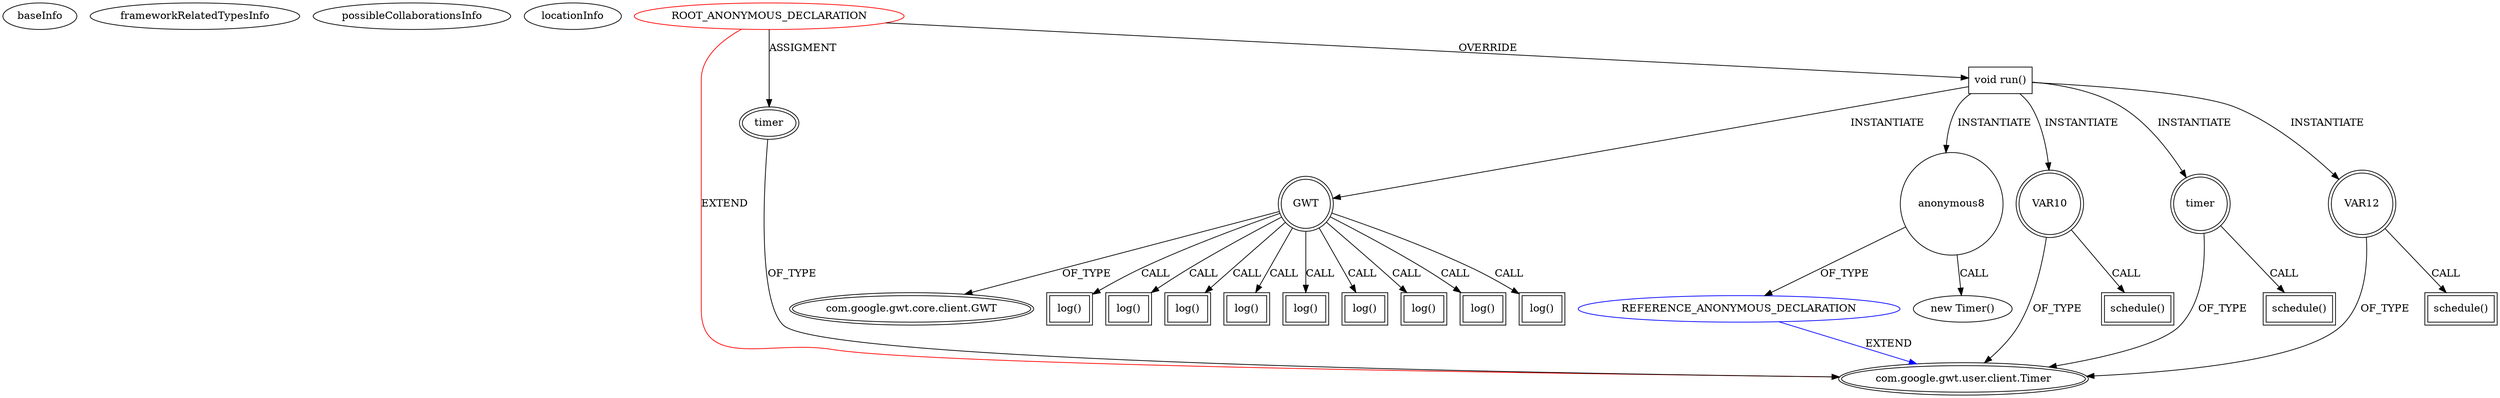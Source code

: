 digraph {
baseInfo[graphId=839,category="extension_graph",isAnonymous=true,possibleRelation=true]
frameworkRelatedTypesInfo[0="com.google.gwt.user.client.Timer"]
possibleCollaborationsInfo[0="839~OVERRIDING_METHOD_DECLARATION-INSTANTIATION-~com.google.gwt.user.client.Timer ~com.google.gwt.user.client.Timer ~true~true"]
locationInfo[projectName="betacraft-RdpGwtClient",filePath="/betacraft-RdpGwtClient/RdpGwtClient-master/src/com/droidcloud/viewer/client/ISO.java",contextSignature="void nextPacket()",graphId="839"]
0[label="ROOT_ANONYMOUS_DECLARATION",vertexType="ROOT_ANONYMOUS_DECLARATION",isFrameworkType=false,color=red]
1[label="com.google.gwt.user.client.Timer",vertexType="FRAMEWORK_CLASS_TYPE",isFrameworkType=true,peripheries=2]
2[label="timer",vertexType="OUTSIDE_VARIABLE_EXPRESION",isFrameworkType=true,peripheries=2]
4[label="void run()",vertexType="OVERRIDING_METHOD_DECLARATION",isFrameworkType=false,shape=box]
5[label="GWT",vertexType="VARIABLE_EXPRESION",isFrameworkType=true,peripheries=2,shape=circle]
7[label="com.google.gwt.core.client.GWT",vertexType="FRAMEWORK_CLASS_TYPE",isFrameworkType=true,peripheries=2]
6[label="log()",vertexType="INSIDE_CALL",isFrameworkType=true,peripheries=2,shape=box]
9[label="log()",vertexType="INSIDE_CALL",isFrameworkType=true,peripheries=2,shape=box]
11[label="log()",vertexType="INSIDE_CALL",isFrameworkType=true,peripheries=2,shape=box]
13[label="log()",vertexType="INSIDE_CALL",isFrameworkType=true,peripheries=2,shape=box]
15[label="log()",vertexType="INSIDE_CALL",isFrameworkType=true,peripheries=2,shape=box]
17[label="log()",vertexType="INSIDE_CALL",isFrameworkType=true,peripheries=2,shape=box]
19[label="log()",vertexType="INSIDE_CALL",isFrameworkType=true,peripheries=2,shape=box]
21[label="log()",vertexType="INSIDE_CALL",isFrameworkType=true,peripheries=2,shape=box]
23[label="anonymous8",vertexType="VARIABLE_EXPRESION",isFrameworkType=false,shape=circle]
24[label="REFERENCE_ANONYMOUS_DECLARATION",vertexType="REFERENCE_ANONYMOUS_DECLARATION",isFrameworkType=false,color=blue]
22[label="new Timer()",vertexType="CONSTRUCTOR_CALL",isFrameworkType=false]
27[label="log()",vertexType="INSIDE_CALL",isFrameworkType=true,peripheries=2,shape=box]
28[label="VAR10",vertexType="VARIABLE_EXPRESION",isFrameworkType=true,peripheries=2,shape=circle]
29[label="schedule()",vertexType="INSIDE_CALL",isFrameworkType=true,peripheries=2,shape=box]
31[label="timer",vertexType="VARIABLE_EXPRESION",isFrameworkType=true,peripheries=2,shape=circle]
32[label="schedule()",vertexType="INSIDE_CALL",isFrameworkType=true,peripheries=2,shape=box]
34[label="VAR12",vertexType="VARIABLE_EXPRESION",isFrameworkType=true,peripheries=2,shape=circle]
35[label="schedule()",vertexType="INSIDE_CALL",isFrameworkType=true,peripheries=2,shape=box]
0->1[label="EXTEND",color=red]
0->2[label="ASSIGMENT"]
2->1[label="OF_TYPE"]
0->4[label="OVERRIDE"]
4->5[label="INSTANTIATE"]
5->7[label="OF_TYPE"]
5->6[label="CALL"]
5->9[label="CALL"]
5->11[label="CALL"]
5->13[label="CALL"]
5->15[label="CALL"]
5->17[label="CALL"]
5->19[label="CALL"]
5->21[label="CALL"]
4->23[label="INSTANTIATE"]
24->1[label="EXTEND",color=blue]
23->24[label="OF_TYPE"]
23->22[label="CALL"]
5->27[label="CALL"]
4->28[label="INSTANTIATE"]
28->1[label="OF_TYPE"]
28->29[label="CALL"]
4->31[label="INSTANTIATE"]
31->1[label="OF_TYPE"]
31->32[label="CALL"]
4->34[label="INSTANTIATE"]
34->1[label="OF_TYPE"]
34->35[label="CALL"]
}
